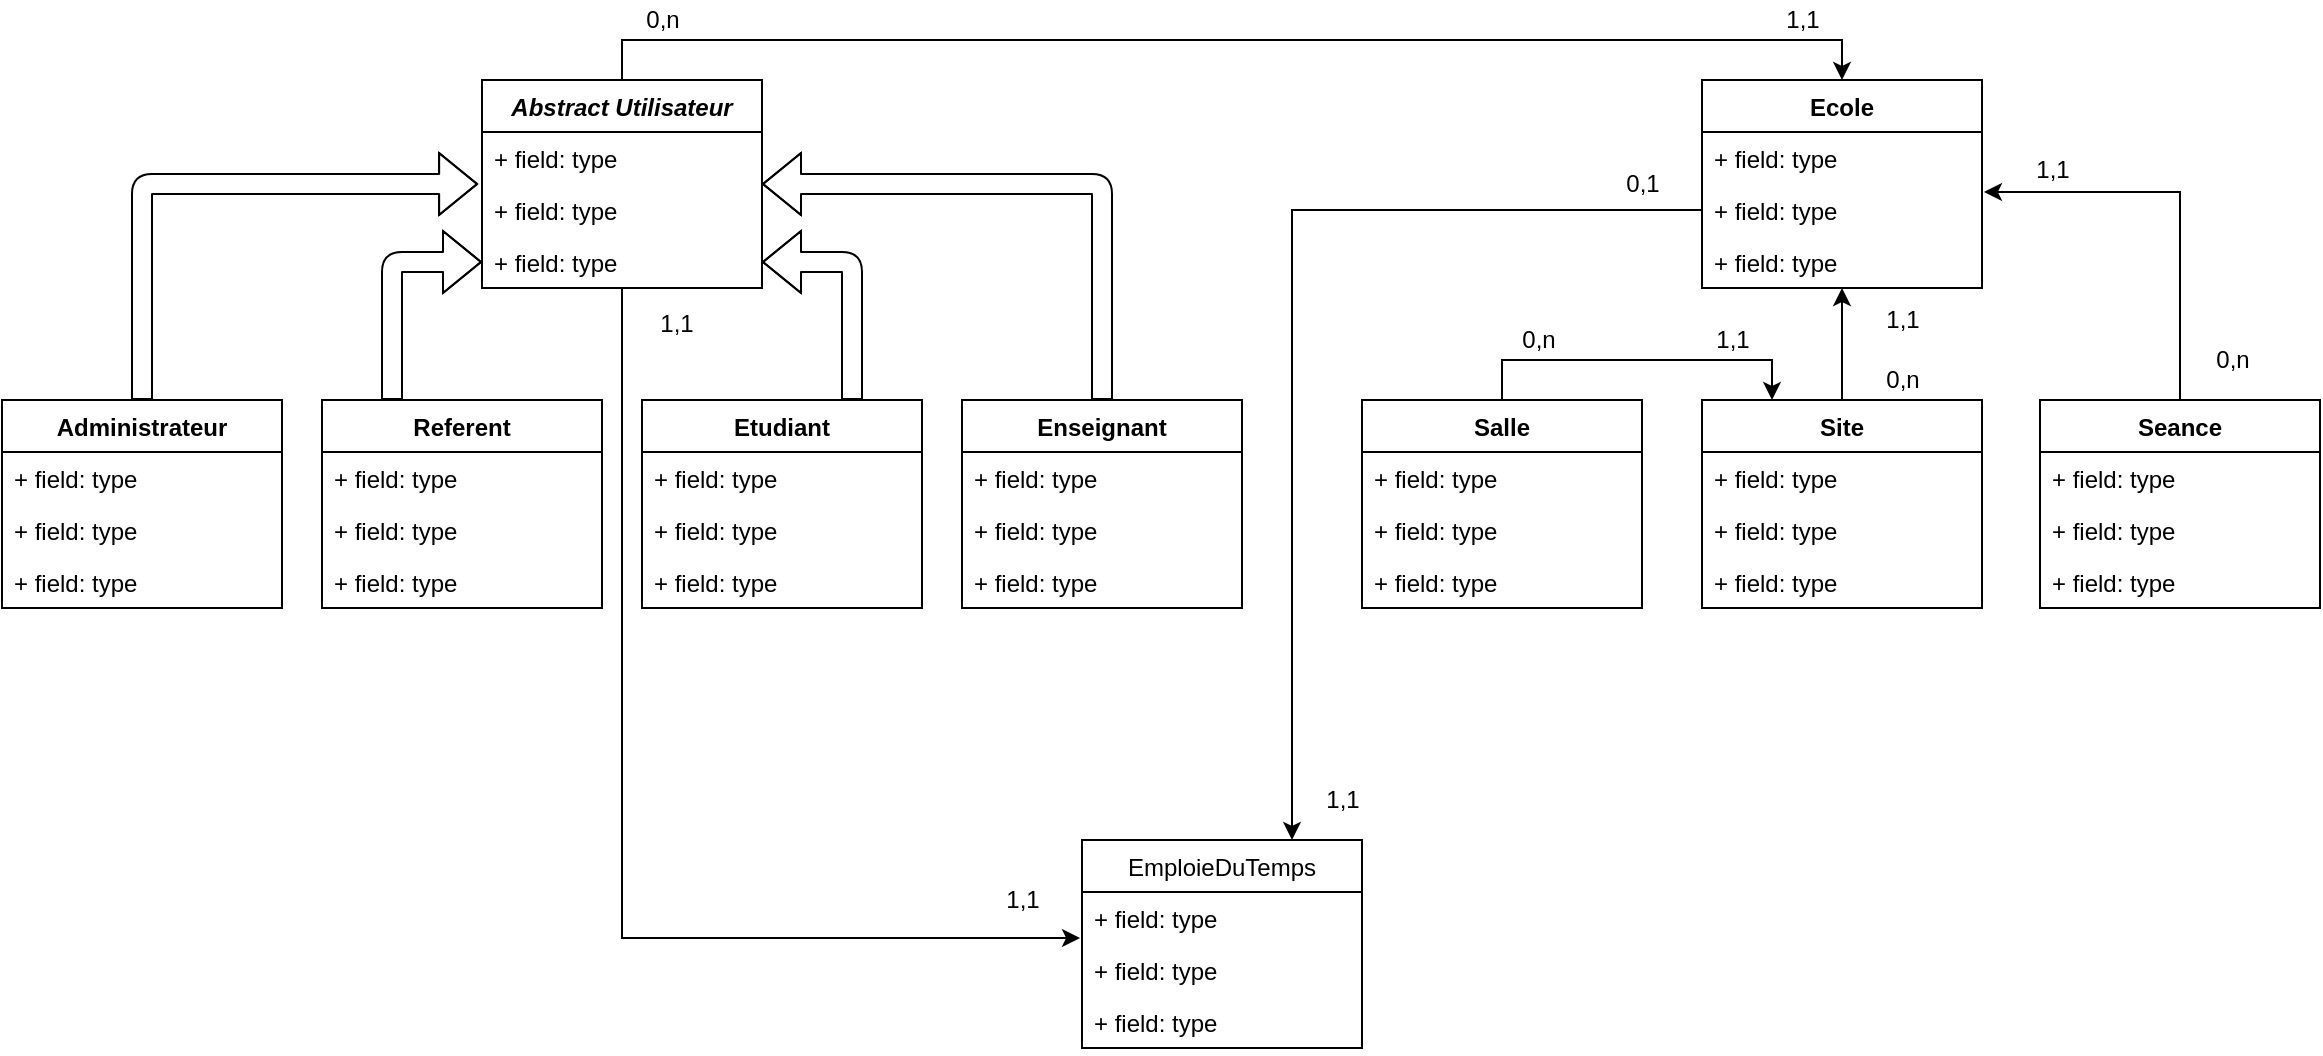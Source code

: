 <mxfile version="12.9.12" type="github"><diagram id="OpOsCSG6BsF0c1n5z4DH" name="Page-1"><mxGraphModel dx="1424" dy="764" grid="1" gridSize="10" guides="1" tooltips="1" connect="1" arrows="1" fold="1" page="1" pageScale="1" pageWidth="1169" pageHeight="1654" math="0" shadow="0"><root><mxCell id="0"/><mxCell id="1" parent="0"/><mxCell id="gVkinQhVHXGiU6p2n8td-5" value="Administrateur" style="swimlane;fontStyle=1;childLayout=stackLayout;horizontal=1;startSize=26;fillColor=none;horizontalStack=0;resizeParent=1;resizeParentMax=0;resizeLast=0;collapsible=1;marginBottom=0;" vertex="1" parent="1"><mxGeometry x="10" y="220" width="140" height="104" as="geometry"/></mxCell><mxCell id="gVkinQhVHXGiU6p2n8td-6" value="+ field: type" style="text;strokeColor=none;fillColor=none;align=left;verticalAlign=top;spacingLeft=4;spacingRight=4;overflow=hidden;rotatable=0;points=[[0,0.5],[1,0.5]];portConstraint=eastwest;" vertex="1" parent="gVkinQhVHXGiU6p2n8td-5"><mxGeometry y="26" width="140" height="26" as="geometry"/></mxCell><mxCell id="gVkinQhVHXGiU6p2n8td-7" value="+ field: type" style="text;strokeColor=none;fillColor=none;align=left;verticalAlign=top;spacingLeft=4;spacingRight=4;overflow=hidden;rotatable=0;points=[[0,0.5],[1,0.5]];portConstraint=eastwest;" vertex="1" parent="gVkinQhVHXGiU6p2n8td-5"><mxGeometry y="52" width="140" height="26" as="geometry"/></mxCell><mxCell id="gVkinQhVHXGiU6p2n8td-8" value="+ field: type" style="text;strokeColor=none;fillColor=none;align=left;verticalAlign=top;spacingLeft=4;spacingRight=4;overflow=hidden;rotatable=0;points=[[0,0.5],[1,0.5]];portConstraint=eastwest;" vertex="1" parent="gVkinQhVHXGiU6p2n8td-5"><mxGeometry y="78" width="140" height="26" as="geometry"/></mxCell><mxCell id="gVkinQhVHXGiU6p2n8td-9" value="Referent" style="swimlane;fontStyle=1;childLayout=stackLayout;horizontal=1;startSize=26;fillColor=none;horizontalStack=0;resizeParent=1;resizeParentMax=0;resizeLast=0;collapsible=1;marginBottom=0;" vertex="1" parent="1"><mxGeometry x="170" y="220" width="140" height="104" as="geometry"/></mxCell><mxCell id="gVkinQhVHXGiU6p2n8td-10" value="+ field: type" style="text;strokeColor=none;fillColor=none;align=left;verticalAlign=top;spacingLeft=4;spacingRight=4;overflow=hidden;rotatable=0;points=[[0,0.5],[1,0.5]];portConstraint=eastwest;" vertex="1" parent="gVkinQhVHXGiU6p2n8td-9"><mxGeometry y="26" width="140" height="26" as="geometry"/></mxCell><mxCell id="gVkinQhVHXGiU6p2n8td-11" value="+ field: type" style="text;strokeColor=none;fillColor=none;align=left;verticalAlign=top;spacingLeft=4;spacingRight=4;overflow=hidden;rotatable=0;points=[[0,0.5],[1,0.5]];portConstraint=eastwest;" vertex="1" parent="gVkinQhVHXGiU6p2n8td-9"><mxGeometry y="52" width="140" height="26" as="geometry"/></mxCell><mxCell id="gVkinQhVHXGiU6p2n8td-12" value="+ field: type" style="text;strokeColor=none;fillColor=none;align=left;verticalAlign=top;spacingLeft=4;spacingRight=4;overflow=hidden;rotatable=0;points=[[0,0.5],[1,0.5]];portConstraint=eastwest;" vertex="1" parent="gVkinQhVHXGiU6p2n8td-9"><mxGeometry y="78" width="140" height="26" as="geometry"/></mxCell><mxCell id="gVkinQhVHXGiU6p2n8td-13" value="Etudiant" style="swimlane;fontStyle=1;childLayout=stackLayout;horizontal=1;startSize=26;fillColor=none;horizontalStack=0;resizeParent=1;resizeParentMax=0;resizeLast=0;collapsible=1;marginBottom=0;" vertex="1" parent="1"><mxGeometry x="330" y="220" width="140" height="104" as="geometry"/></mxCell><mxCell id="gVkinQhVHXGiU6p2n8td-14" value="+ field: type" style="text;strokeColor=none;fillColor=none;align=left;verticalAlign=top;spacingLeft=4;spacingRight=4;overflow=hidden;rotatable=0;points=[[0,0.5],[1,0.5]];portConstraint=eastwest;" vertex="1" parent="gVkinQhVHXGiU6p2n8td-13"><mxGeometry y="26" width="140" height="26" as="geometry"/></mxCell><mxCell id="gVkinQhVHXGiU6p2n8td-15" value="+ field: type" style="text;strokeColor=none;fillColor=none;align=left;verticalAlign=top;spacingLeft=4;spacingRight=4;overflow=hidden;rotatable=0;points=[[0,0.5],[1,0.5]];portConstraint=eastwest;" vertex="1" parent="gVkinQhVHXGiU6p2n8td-13"><mxGeometry y="52" width="140" height="26" as="geometry"/></mxCell><mxCell id="gVkinQhVHXGiU6p2n8td-16" value="+ field: type" style="text;strokeColor=none;fillColor=none;align=left;verticalAlign=top;spacingLeft=4;spacingRight=4;overflow=hidden;rotatable=0;points=[[0,0.5],[1,0.5]];portConstraint=eastwest;" vertex="1" parent="gVkinQhVHXGiU6p2n8td-13"><mxGeometry y="78" width="140" height="26" as="geometry"/></mxCell><mxCell id="gVkinQhVHXGiU6p2n8td-18" value="Enseignant" style="swimlane;fontStyle=1;childLayout=stackLayout;horizontal=1;startSize=26;fillColor=none;horizontalStack=0;resizeParent=1;resizeParentMax=0;resizeLast=0;collapsible=1;marginBottom=0;" vertex="1" parent="1"><mxGeometry x="490" y="220" width="140" height="104" as="geometry"/></mxCell><mxCell id="gVkinQhVHXGiU6p2n8td-19" value="+ field: type" style="text;strokeColor=none;fillColor=none;align=left;verticalAlign=top;spacingLeft=4;spacingRight=4;overflow=hidden;rotatable=0;points=[[0,0.5],[1,0.5]];portConstraint=eastwest;" vertex="1" parent="gVkinQhVHXGiU6p2n8td-18"><mxGeometry y="26" width="140" height="26" as="geometry"/></mxCell><mxCell id="gVkinQhVHXGiU6p2n8td-20" value="+ field: type" style="text;strokeColor=none;fillColor=none;align=left;verticalAlign=top;spacingLeft=4;spacingRight=4;overflow=hidden;rotatable=0;points=[[0,0.5],[1,0.5]];portConstraint=eastwest;" vertex="1" parent="gVkinQhVHXGiU6p2n8td-18"><mxGeometry y="52" width="140" height="26" as="geometry"/></mxCell><mxCell id="gVkinQhVHXGiU6p2n8td-21" value="+ field: type" style="text;strokeColor=none;fillColor=none;align=left;verticalAlign=top;spacingLeft=4;spacingRight=4;overflow=hidden;rotatable=0;points=[[0,0.5],[1,0.5]];portConstraint=eastwest;" vertex="1" parent="gVkinQhVHXGiU6p2n8td-18"><mxGeometry y="78" width="140" height="26" as="geometry"/></mxCell><mxCell id="gVkinQhVHXGiU6p2n8td-57" value="" style="edgeStyle=orthogonalEdgeStyle;rounded=0;orthogonalLoop=1;jettySize=auto;html=1;entryX=-0.007;entryY=-0.115;entryDx=0;entryDy=0;entryPerimeter=0;" edge="1" parent="1" source="gVkinQhVHXGiU6p2n8td-1" target="gVkinQhVHXGiU6p2n8td-51"><mxGeometry relative="1" as="geometry"><mxPoint x="320" y="244" as="targetPoint"/></mxGeometry></mxCell><mxCell id="gVkinQhVHXGiU6p2n8td-1" value="Abstract Utilisateur" style="swimlane;fontStyle=3;childLayout=stackLayout;horizontal=1;startSize=26;fillColor=none;horizontalStack=0;resizeParent=1;resizeParentMax=0;resizeLast=0;collapsible=1;marginBottom=0;" vertex="1" parent="1"><mxGeometry x="250" y="60" width="140" height="104" as="geometry"/></mxCell><mxCell id="gVkinQhVHXGiU6p2n8td-2" value="+ field: type" style="text;strokeColor=none;fillColor=none;align=left;verticalAlign=top;spacingLeft=4;spacingRight=4;overflow=hidden;rotatable=0;points=[[0,0.5],[1,0.5]];portConstraint=eastwest;" vertex="1" parent="gVkinQhVHXGiU6p2n8td-1"><mxGeometry y="26" width="140" height="26" as="geometry"/></mxCell><mxCell id="gVkinQhVHXGiU6p2n8td-3" value="+ field: type" style="text;strokeColor=none;fillColor=none;align=left;verticalAlign=top;spacingLeft=4;spacingRight=4;overflow=hidden;rotatable=0;points=[[0,0.5],[1,0.5]];portConstraint=eastwest;" vertex="1" parent="gVkinQhVHXGiU6p2n8td-1"><mxGeometry y="52" width="140" height="26" as="geometry"/></mxCell><mxCell id="gVkinQhVHXGiU6p2n8td-4" value="+ field: type" style="text;strokeColor=none;fillColor=none;align=left;verticalAlign=top;spacingLeft=4;spacingRight=4;overflow=hidden;rotatable=0;points=[[0,0.5],[1,0.5]];portConstraint=eastwest;" vertex="1" parent="gVkinQhVHXGiU6p2n8td-1"><mxGeometry y="78" width="140" height="26" as="geometry"/></mxCell><mxCell id="gVkinQhVHXGiU6p2n8td-22" value="Ecole" style="swimlane;fontStyle=1;childLayout=stackLayout;horizontal=1;startSize=26;fillColor=none;horizontalStack=0;resizeParent=1;resizeParentMax=0;resizeLast=0;collapsible=1;marginBottom=0;" vertex="1" parent="1"><mxGeometry x="860" y="60" width="140" height="104" as="geometry"/></mxCell><mxCell id="gVkinQhVHXGiU6p2n8td-23" value="+ field: type" style="text;strokeColor=none;fillColor=none;align=left;verticalAlign=top;spacingLeft=4;spacingRight=4;overflow=hidden;rotatable=0;points=[[0,0.5],[1,0.5]];portConstraint=eastwest;" vertex="1" parent="gVkinQhVHXGiU6p2n8td-22"><mxGeometry y="26" width="140" height="26" as="geometry"/></mxCell><mxCell id="gVkinQhVHXGiU6p2n8td-24" value="+ field: type" style="text;strokeColor=none;fillColor=none;align=left;verticalAlign=top;spacingLeft=4;spacingRight=4;overflow=hidden;rotatable=0;points=[[0,0.5],[1,0.5]];portConstraint=eastwest;" vertex="1" parent="gVkinQhVHXGiU6p2n8td-22"><mxGeometry y="52" width="140" height="26" as="geometry"/></mxCell><mxCell id="gVkinQhVHXGiU6p2n8td-25" value="+ field: type" style="text;strokeColor=none;fillColor=none;align=left;verticalAlign=top;spacingLeft=4;spacingRight=4;overflow=hidden;rotatable=0;points=[[0,0.5],[1,0.5]];portConstraint=eastwest;" vertex="1" parent="gVkinQhVHXGiU6p2n8td-22"><mxGeometry y="78" width="140" height="26" as="geometry"/></mxCell><mxCell id="gVkinQhVHXGiU6p2n8td-30" value="" style="shape=flexArrow;endArrow=classic;html=1;exitX=0.5;exitY=0;exitDx=0;exitDy=0;entryX=-0.014;entryY=0;entryDx=0;entryDy=0;entryPerimeter=0;" edge="1" parent="1" source="gVkinQhVHXGiU6p2n8td-5" target="gVkinQhVHXGiU6p2n8td-3"><mxGeometry width="50" height="50" relative="1" as="geometry"><mxPoint x="130" y="550" as="sourcePoint"/><mxPoint x="180" y="500" as="targetPoint"/><Array as="points"><mxPoint x="80" y="112"/></Array></mxGeometry></mxCell><mxCell id="gVkinQhVHXGiU6p2n8td-31" value="" style="shape=flexArrow;endArrow=classic;html=1;entryX=0;entryY=0.5;entryDx=0;entryDy=0;" edge="1" parent="1" target="gVkinQhVHXGiU6p2n8td-4"><mxGeometry width="50" height="50" relative="1" as="geometry"><mxPoint x="205" y="220" as="sourcePoint"/><mxPoint x="280" y="390" as="targetPoint"/><Array as="points"><mxPoint x="205" y="151"/></Array></mxGeometry></mxCell><mxCell id="gVkinQhVHXGiU6p2n8td-32" value="" style="shape=flexArrow;endArrow=classic;html=1;exitX=0.75;exitY=0;exitDx=0;exitDy=0;entryX=1;entryY=0.5;entryDx=0;entryDy=0;" edge="1" parent="1" source="gVkinQhVHXGiU6p2n8td-13" target="gVkinQhVHXGiU6p2n8td-4"><mxGeometry width="50" height="50" relative="1" as="geometry"><mxPoint x="190" y="530" as="sourcePoint"/><mxPoint x="240" y="480" as="targetPoint"/><Array as="points"><mxPoint x="435" y="151"/></Array></mxGeometry></mxCell><mxCell id="gVkinQhVHXGiU6p2n8td-33" value="" style="shape=flexArrow;endArrow=classic;html=1;exitX=0.5;exitY=0;exitDx=0;exitDy=0;entryX=1;entryY=0.5;entryDx=0;entryDy=0;" edge="1" parent="1" source="gVkinQhVHXGiU6p2n8td-18" target="gVkinQhVHXGiU6p2n8td-1"><mxGeometry width="50" height="50" relative="1" as="geometry"><mxPoint x="180" y="570" as="sourcePoint"/><mxPoint x="230" y="520" as="targetPoint"/><Array as="points"><mxPoint x="560" y="112"/></Array></mxGeometry></mxCell><mxCell id="gVkinQhVHXGiU6p2n8td-61" style="edgeStyle=orthogonalEdgeStyle;rounded=0;orthogonalLoop=1;jettySize=auto;html=1;entryX=0.25;entryY=0;entryDx=0;entryDy=0;" edge="1" parent="1" source="gVkinQhVHXGiU6p2n8td-26" target="gVkinQhVHXGiU6p2n8td-35"><mxGeometry relative="1" as="geometry"><Array as="points"><mxPoint x="760" y="200"/><mxPoint x="895" y="200"/></Array></mxGeometry></mxCell><mxCell id="gVkinQhVHXGiU6p2n8td-26" value="Salle" style="swimlane;fontStyle=1;childLayout=stackLayout;horizontal=1;startSize=26;fillColor=none;horizontalStack=0;resizeParent=1;resizeParentMax=0;resizeLast=0;collapsible=1;marginBottom=0;" vertex="1" parent="1"><mxGeometry x="690" y="220" width="140" height="104" as="geometry"/></mxCell><mxCell id="gVkinQhVHXGiU6p2n8td-27" value="+ field: type" style="text;strokeColor=none;fillColor=none;align=left;verticalAlign=top;spacingLeft=4;spacingRight=4;overflow=hidden;rotatable=0;points=[[0,0.5],[1,0.5]];portConstraint=eastwest;" vertex="1" parent="gVkinQhVHXGiU6p2n8td-26"><mxGeometry y="26" width="140" height="26" as="geometry"/></mxCell><mxCell id="gVkinQhVHXGiU6p2n8td-28" value="+ field: type" style="text;strokeColor=none;fillColor=none;align=left;verticalAlign=top;spacingLeft=4;spacingRight=4;overflow=hidden;rotatable=0;points=[[0,0.5],[1,0.5]];portConstraint=eastwest;" vertex="1" parent="gVkinQhVHXGiU6p2n8td-26"><mxGeometry y="52" width="140" height="26" as="geometry"/></mxCell><mxCell id="gVkinQhVHXGiU6p2n8td-29" value="+ field: type" style="text;strokeColor=none;fillColor=none;align=left;verticalAlign=top;spacingLeft=4;spacingRight=4;overflow=hidden;rotatable=0;points=[[0,0.5],[1,0.5]];portConstraint=eastwest;" vertex="1" parent="gVkinQhVHXGiU6p2n8td-26"><mxGeometry y="78" width="140" height="26" as="geometry"/></mxCell><mxCell id="gVkinQhVHXGiU6p2n8td-45" style="edgeStyle=orthogonalEdgeStyle;rounded=0;orthogonalLoop=1;jettySize=auto;html=1;entryX=0.5;entryY=1;entryDx=0;entryDy=0;" edge="1" parent="1" source="gVkinQhVHXGiU6p2n8td-35" target="gVkinQhVHXGiU6p2n8td-22"><mxGeometry relative="1" as="geometry"/></mxCell><mxCell id="gVkinQhVHXGiU6p2n8td-35" value="Site" style="swimlane;fontStyle=1;childLayout=stackLayout;horizontal=1;startSize=26;fillColor=none;horizontalStack=0;resizeParent=1;resizeParentMax=0;resizeLast=0;collapsible=1;marginBottom=0;" vertex="1" parent="1"><mxGeometry x="860" y="220" width="140" height="104" as="geometry"/></mxCell><mxCell id="gVkinQhVHXGiU6p2n8td-36" value="+ field: type" style="text;strokeColor=none;fillColor=none;align=left;verticalAlign=top;spacingLeft=4;spacingRight=4;overflow=hidden;rotatable=0;points=[[0,0.5],[1,0.5]];portConstraint=eastwest;" vertex="1" parent="gVkinQhVHXGiU6p2n8td-35"><mxGeometry y="26" width="140" height="26" as="geometry"/></mxCell><mxCell id="gVkinQhVHXGiU6p2n8td-37" value="+ field: type" style="text;strokeColor=none;fillColor=none;align=left;verticalAlign=top;spacingLeft=4;spacingRight=4;overflow=hidden;rotatable=0;points=[[0,0.5],[1,0.5]];portConstraint=eastwest;" vertex="1" parent="gVkinQhVHXGiU6p2n8td-35"><mxGeometry y="52" width="140" height="26" as="geometry"/></mxCell><mxCell id="gVkinQhVHXGiU6p2n8td-38" value="+ field: type" style="text;strokeColor=none;fillColor=none;align=left;verticalAlign=top;spacingLeft=4;spacingRight=4;overflow=hidden;rotatable=0;points=[[0,0.5],[1,0.5]];portConstraint=eastwest;" vertex="1" parent="gVkinQhVHXGiU6p2n8td-35"><mxGeometry y="78" width="140" height="26" as="geometry"/></mxCell><mxCell id="gVkinQhVHXGiU6p2n8td-46" style="edgeStyle=orthogonalEdgeStyle;rounded=0;orthogonalLoop=1;jettySize=auto;html=1;entryX=1.007;entryY=0.154;entryDx=0;entryDy=0;entryPerimeter=0;" edge="1" parent="1" source="gVkinQhVHXGiU6p2n8td-40" target="gVkinQhVHXGiU6p2n8td-24"><mxGeometry relative="1" as="geometry"/></mxCell><mxCell id="gVkinQhVHXGiU6p2n8td-40" value="Seance" style="swimlane;fontStyle=1;childLayout=stackLayout;horizontal=1;startSize=26;fillColor=none;horizontalStack=0;resizeParent=1;resizeParentMax=0;resizeLast=0;collapsible=1;marginBottom=0;" vertex="1" parent="1"><mxGeometry x="1029" y="220" width="140" height="104" as="geometry"/></mxCell><mxCell id="gVkinQhVHXGiU6p2n8td-41" value="+ field: type" style="text;strokeColor=none;fillColor=none;align=left;verticalAlign=top;spacingLeft=4;spacingRight=4;overflow=hidden;rotatable=0;points=[[0,0.5],[1,0.5]];portConstraint=eastwest;" vertex="1" parent="gVkinQhVHXGiU6p2n8td-40"><mxGeometry y="26" width="140" height="26" as="geometry"/></mxCell><mxCell id="gVkinQhVHXGiU6p2n8td-42" value="+ field: type" style="text;strokeColor=none;fillColor=none;align=left;verticalAlign=top;spacingLeft=4;spacingRight=4;overflow=hidden;rotatable=0;points=[[0,0.5],[1,0.5]];portConstraint=eastwest;" vertex="1" parent="gVkinQhVHXGiU6p2n8td-40"><mxGeometry y="52" width="140" height="26" as="geometry"/></mxCell><mxCell id="gVkinQhVHXGiU6p2n8td-43" value="+ field: type" style="text;strokeColor=none;fillColor=none;align=left;verticalAlign=top;spacingLeft=4;spacingRight=4;overflow=hidden;rotatable=0;points=[[0,0.5],[1,0.5]];portConstraint=eastwest;" vertex="1" parent="gVkinQhVHXGiU6p2n8td-40"><mxGeometry y="78" width="140" height="26" as="geometry"/></mxCell><mxCell id="gVkinQhVHXGiU6p2n8td-48" style="edgeStyle=orthogonalEdgeStyle;rounded=0;orthogonalLoop=1;jettySize=auto;html=1;entryX=0.5;entryY=0;entryDx=0;entryDy=0;exitX=0.5;exitY=0;exitDx=0;exitDy=0;" edge="1" parent="1" source="gVkinQhVHXGiU6p2n8td-1" target="gVkinQhVHXGiU6p2n8td-22"><mxGeometry relative="1" as="geometry"><mxPoint x="940" y="30" as="targetPoint"/><Array as="points"><mxPoint x="320" y="40"/><mxPoint x="930" y="40"/></Array></mxGeometry></mxCell><mxCell id="gVkinQhVHXGiU6p2n8td-49" value="EmploieDuTemps" style="swimlane;fontStyle=0;childLayout=stackLayout;horizontal=1;startSize=26;fillColor=none;horizontalStack=0;resizeParent=1;resizeParentMax=0;resizeLast=0;collapsible=1;marginBottom=0;" vertex="1" parent="1"><mxGeometry x="550" y="440" width="140" height="104" as="geometry"/></mxCell><mxCell id="gVkinQhVHXGiU6p2n8td-50" value="+ field: type" style="text;strokeColor=none;fillColor=none;align=left;verticalAlign=top;spacingLeft=4;spacingRight=4;overflow=hidden;rotatable=0;points=[[0,0.5],[1,0.5]];portConstraint=eastwest;" vertex="1" parent="gVkinQhVHXGiU6p2n8td-49"><mxGeometry y="26" width="140" height="26" as="geometry"/></mxCell><mxCell id="gVkinQhVHXGiU6p2n8td-51" value="+ field: type" style="text;strokeColor=none;fillColor=none;align=left;verticalAlign=top;spacingLeft=4;spacingRight=4;overflow=hidden;rotatable=0;points=[[0,0.5],[1,0.5]];portConstraint=eastwest;" vertex="1" parent="gVkinQhVHXGiU6p2n8td-49"><mxGeometry y="52" width="140" height="26" as="geometry"/></mxCell><mxCell id="gVkinQhVHXGiU6p2n8td-52" value="+ field: type" style="text;strokeColor=none;fillColor=none;align=left;verticalAlign=top;spacingLeft=4;spacingRight=4;overflow=hidden;rotatable=0;points=[[0,0.5],[1,0.5]];portConstraint=eastwest;" vertex="1" parent="gVkinQhVHXGiU6p2n8td-49"><mxGeometry y="78" width="140" height="26" as="geometry"/></mxCell><mxCell id="gVkinQhVHXGiU6p2n8td-58" style="edgeStyle=orthogonalEdgeStyle;rounded=0;orthogonalLoop=1;jettySize=auto;html=1;entryX=0.75;entryY=0;entryDx=0;entryDy=0;" edge="1" parent="1" source="gVkinQhVHXGiU6p2n8td-24" target="gVkinQhVHXGiU6p2n8td-49"><mxGeometry relative="1" as="geometry"/></mxCell><mxCell id="gVkinQhVHXGiU6p2n8td-59" value="0,n" style="text;html=1;align=center;verticalAlign=middle;resizable=0;points=[];autosize=1;" vertex="1" parent="1"><mxGeometry x="325" y="20" width="30" height="20" as="geometry"/></mxCell><mxCell id="gVkinQhVHXGiU6p2n8td-60" value="1,1" style="text;html=1;align=center;verticalAlign=middle;resizable=0;points=[];autosize=1;" vertex="1" parent="1"><mxGeometry x="895" y="20" width="30" height="20" as="geometry"/></mxCell><mxCell id="gVkinQhVHXGiU6p2n8td-62" value="0,n" style="text;html=1;align=center;verticalAlign=middle;resizable=0;points=[];autosize=1;" vertex="1" parent="1"><mxGeometry x="763" y="180" width="30" height="20" as="geometry"/></mxCell><mxCell id="gVkinQhVHXGiU6p2n8td-63" value="1,1" style="text;html=1;align=center;verticalAlign=middle;resizable=0;points=[];autosize=1;" vertex="1" parent="1"><mxGeometry x="860" y="180" width="30" height="20" as="geometry"/></mxCell><mxCell id="gVkinQhVHXGiU6p2n8td-64" value="0,n" style="text;html=1;align=center;verticalAlign=middle;resizable=0;points=[];autosize=1;" vertex="1" parent="1"><mxGeometry x="1110" y="190" width="30" height="20" as="geometry"/></mxCell><mxCell id="gVkinQhVHXGiU6p2n8td-65" value="1,1" style="text;html=1;align=center;verticalAlign=middle;resizable=0;points=[];autosize=1;" vertex="1" parent="1"><mxGeometry x="1020" y="95" width="30" height="20" as="geometry"/></mxCell><mxCell id="gVkinQhVHXGiU6p2n8td-66" value="0,n" style="text;html=1;align=center;verticalAlign=middle;resizable=0;points=[];autosize=1;" vertex="1" parent="1"><mxGeometry x="945" y="200" width="30" height="20" as="geometry"/></mxCell><mxCell id="gVkinQhVHXGiU6p2n8td-67" value="1,1" style="text;html=1;align=center;verticalAlign=middle;resizable=0;points=[];autosize=1;" vertex="1" parent="1"><mxGeometry x="945" y="170" width="30" height="20" as="geometry"/></mxCell><mxCell id="gVkinQhVHXGiU6p2n8td-68" value="0,1" style="text;html=1;align=center;verticalAlign=middle;resizable=0;points=[];autosize=1;" vertex="1" parent="1"><mxGeometry x="815" y="102" width="30" height="20" as="geometry"/></mxCell><mxCell id="gVkinQhVHXGiU6p2n8td-69" value="1,1" style="text;html=1;align=center;verticalAlign=middle;resizable=0;points=[];autosize=1;" vertex="1" parent="1"><mxGeometry x="665" y="410" width="30" height="20" as="geometry"/></mxCell><mxCell id="gVkinQhVHXGiU6p2n8td-70" value="1,1" style="text;html=1;align=center;verticalAlign=middle;resizable=0;points=[];autosize=1;" vertex="1" parent="1"><mxGeometry x="332" y="172" width="30" height="20" as="geometry"/></mxCell><mxCell id="gVkinQhVHXGiU6p2n8td-71" value="1,1" style="text;html=1;align=center;verticalAlign=middle;resizable=0;points=[];autosize=1;" vertex="1" parent="1"><mxGeometry x="505" y="460" width="30" height="20" as="geometry"/></mxCell></root></mxGraphModel></diagram></mxfile>